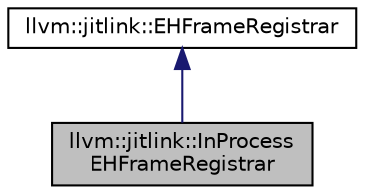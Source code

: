 digraph "llvm::jitlink::InProcessEHFrameRegistrar"
{
 // LATEX_PDF_SIZE
  bgcolor="transparent";
  edge [fontname="Helvetica",fontsize="10",labelfontname="Helvetica",labelfontsize="10"];
  node [fontname="Helvetica",fontsize="10",shape="box"];
  Node1 [label="llvm::jitlink::InProcess\lEHFrameRegistrar",height=0.2,width=0.4,color="black", fillcolor="grey75", style="filled", fontcolor="black",tooltip="Registers / Deregisters EH-frames in the current process."];
  Node2 -> Node1 [dir="back",color="midnightblue",fontsize="10",style="solid",fontname="Helvetica"];
  Node2 [label="llvm::jitlink::EHFrameRegistrar",height=0.2,width=0.4,color="black",URL="$classllvm_1_1jitlink_1_1EHFrameRegistrar.html",tooltip="Supports registration/deregistration of EH-frames in a target process."];
}
